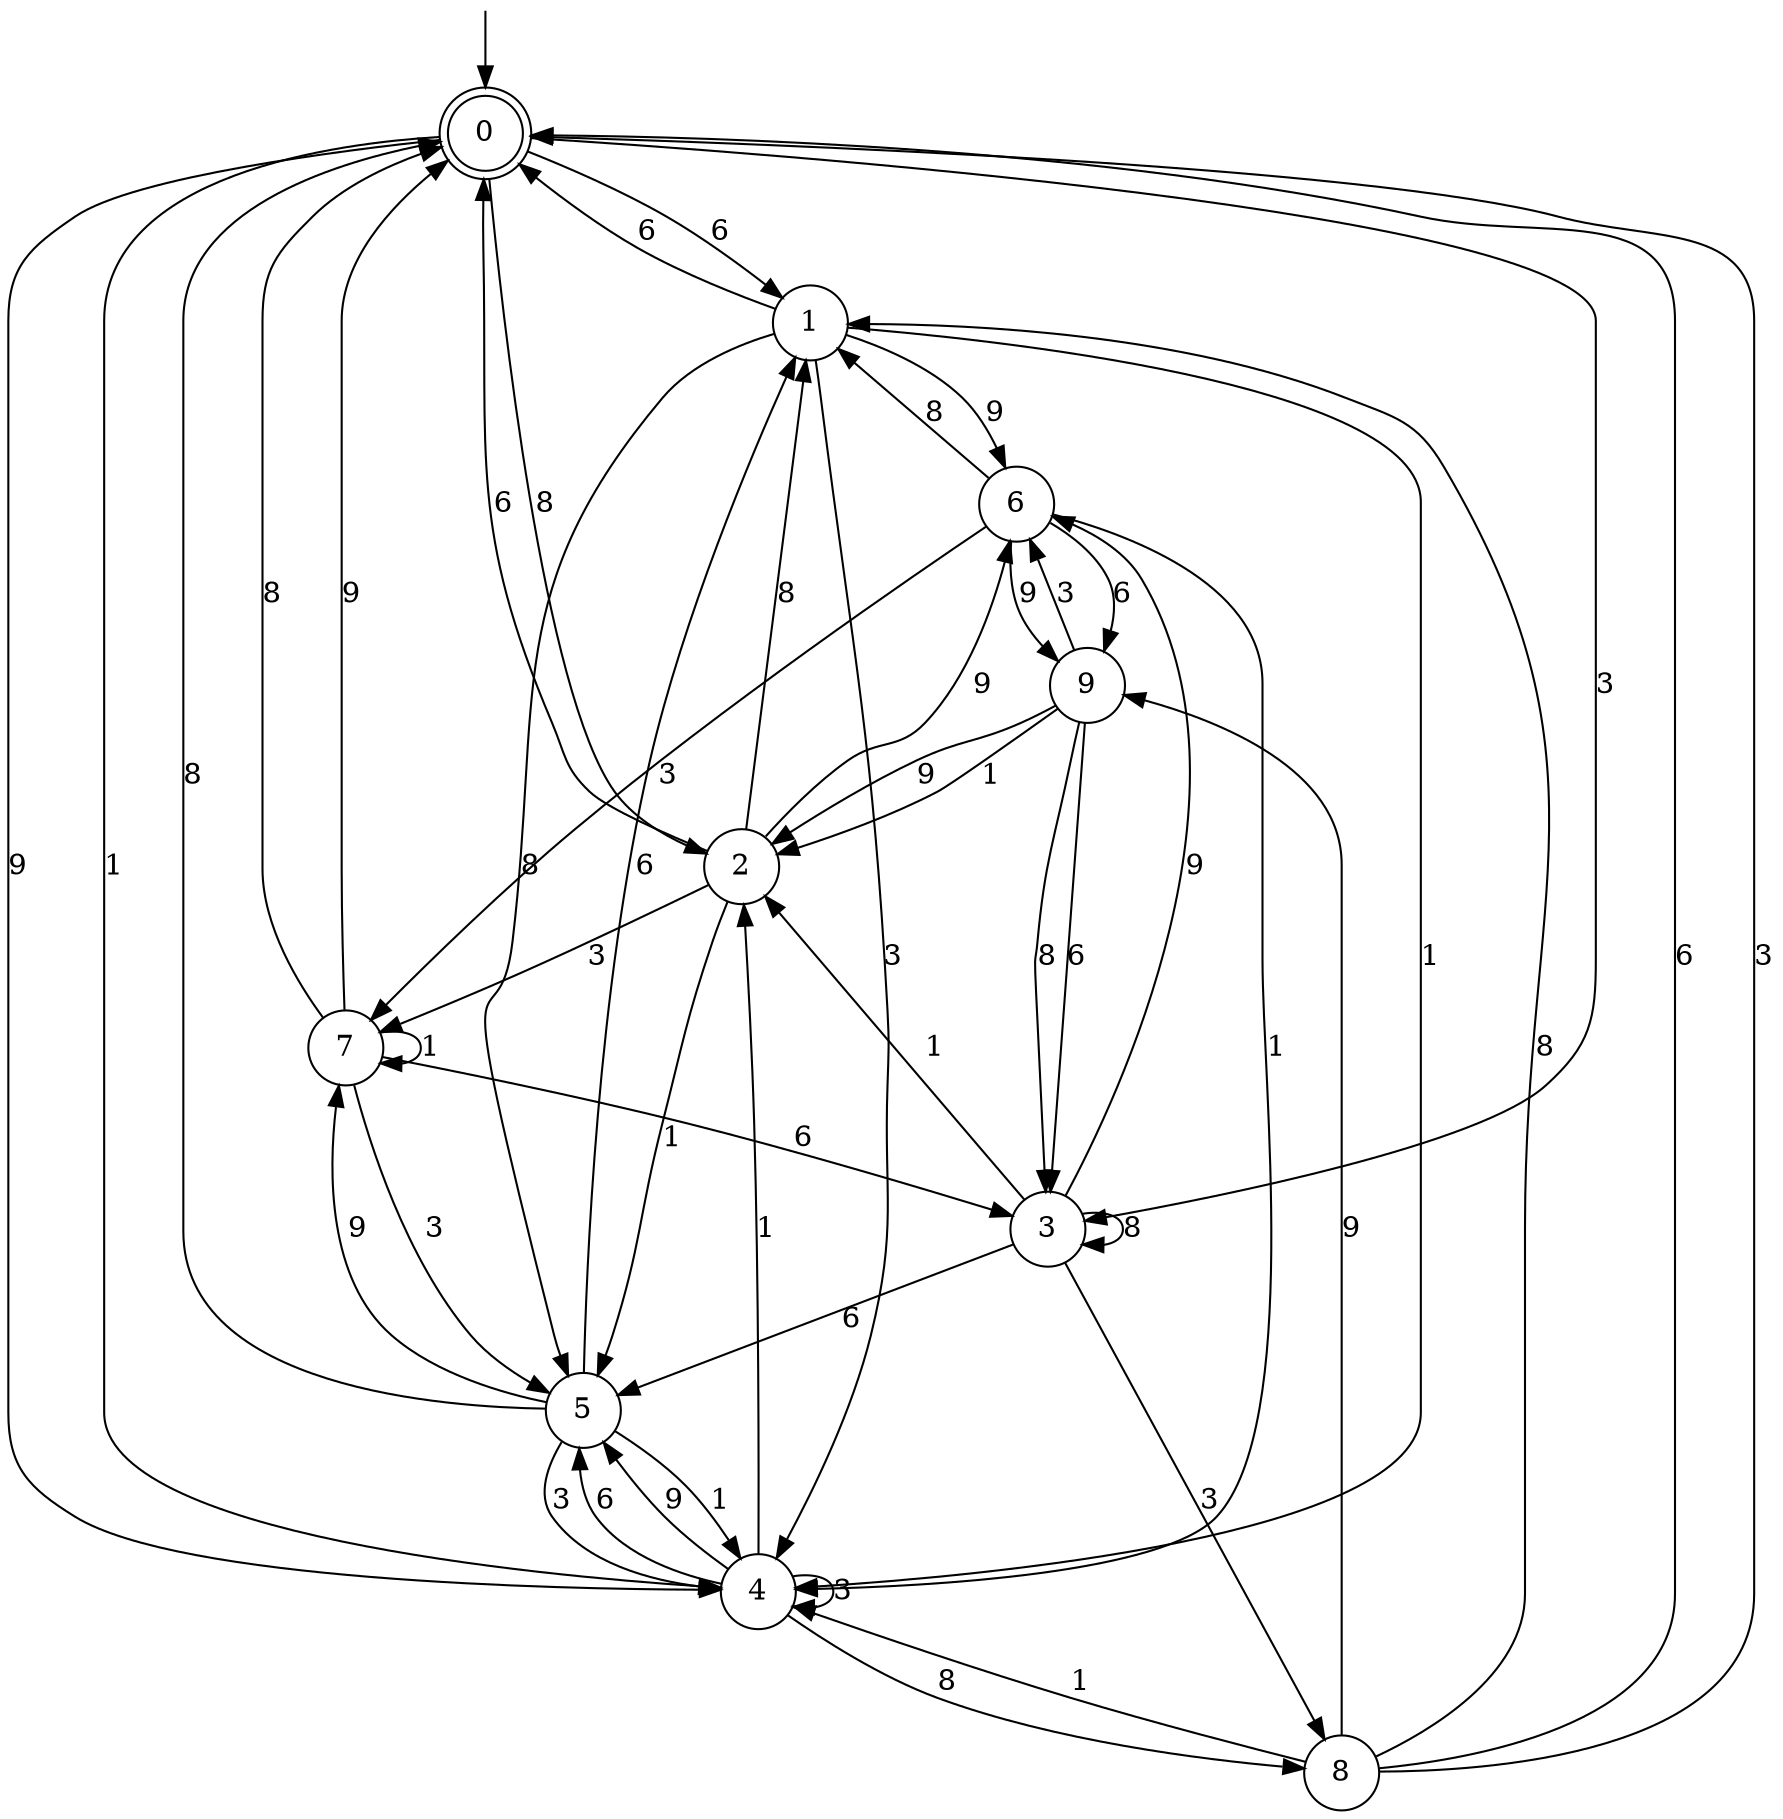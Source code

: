 digraph g {

	s0 [shape="doublecircle" label="0"];
	s1 [shape="circle" label="1"];
	s2 [shape="circle" label="2"];
	s3 [shape="circle" label="3"];
	s4 [shape="circle" label="4"];
	s5 [shape="circle" label="5"];
	s6 [shape="circle" label="6"];
	s7 [shape="circle" label="7"];
	s8 [shape="circle" label="8"];
	s9 [shape="circle" label="9"];
	s0 -> s1 [label="6"];
	s0 -> s2 [label="8"];
	s0 -> s3 [label="3"];
	s0 -> s4 [label="9"];
	s0 -> s4 [label="1"];
	s1 -> s0 [label="6"];
	s1 -> s5 [label="8"];
	s1 -> s4 [label="3"];
	s1 -> s6 [label="9"];
	s1 -> s4 [label="1"];
	s2 -> s0 [label="6"];
	s2 -> s1 [label="8"];
	s2 -> s7 [label="3"];
	s2 -> s6 [label="9"];
	s2 -> s5 [label="1"];
	s3 -> s5 [label="6"];
	s3 -> s3 [label="8"];
	s3 -> s8 [label="3"];
	s3 -> s6 [label="9"];
	s3 -> s2 [label="1"];
	s4 -> s5 [label="6"];
	s4 -> s8 [label="8"];
	s4 -> s4 [label="3"];
	s4 -> s5 [label="9"];
	s4 -> s2 [label="1"];
	s5 -> s1 [label="6"];
	s5 -> s0 [label="8"];
	s5 -> s4 [label="3"];
	s5 -> s7 [label="9"];
	s5 -> s4 [label="1"];
	s6 -> s9 [label="6"];
	s6 -> s1 [label="8"];
	s6 -> s7 [label="3"];
	s6 -> s9 [label="9"];
	s6 -> s4 [label="1"];
	s7 -> s3 [label="6"];
	s7 -> s0 [label="8"];
	s7 -> s5 [label="3"];
	s7 -> s0 [label="9"];
	s7 -> s7 [label="1"];
	s8 -> s0 [label="6"];
	s8 -> s1 [label="8"];
	s8 -> s0 [label="3"];
	s8 -> s9 [label="9"];
	s8 -> s4 [label="1"];
	s9 -> s3 [label="6"];
	s9 -> s3 [label="8"];
	s9 -> s6 [label="3"];
	s9 -> s2 [label="9"];
	s9 -> s2 [label="1"];

__start0 [label="" shape="none" width="0" height="0"];
__start0 -> s0;

}
